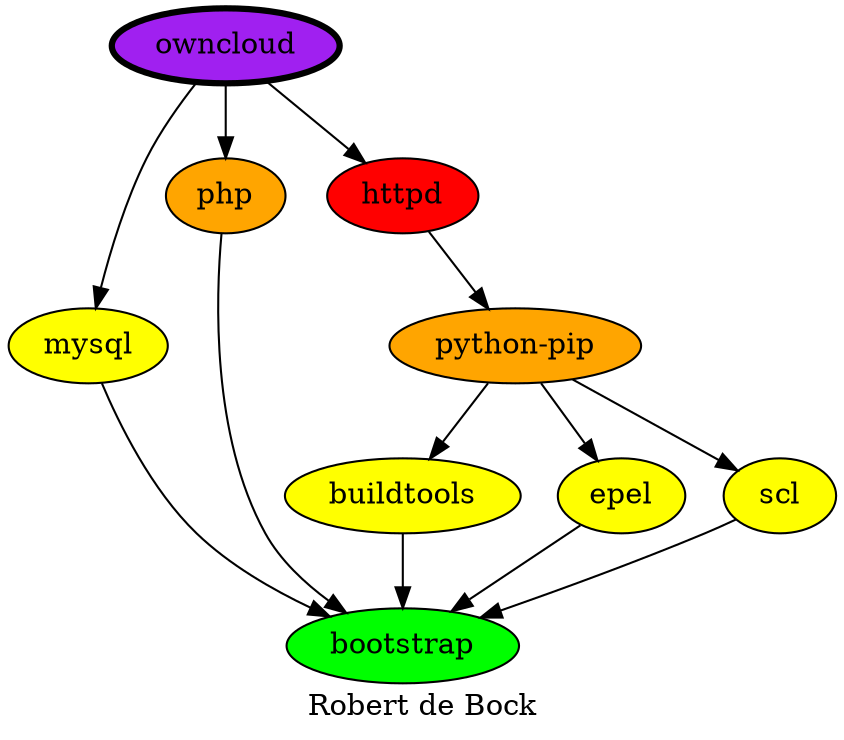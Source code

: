 digraph PhiloDilemma {
  label = "Robert de Bock" ;
  overlap=false
  {
    bootstrap [fillcolor=green style=filled]
    buildtools [fillcolor=yellow style=filled]
    epel [fillcolor=yellow style=filled]
    mysql [fillcolor=yellow style=filled]
    scl [fillcolor=yellow style=filled]
    "python-pip" [fillcolor=orange style=filled]
    php [fillcolor=orange style=filled]
    httpd [fillcolor=red style=filled]
    owncloud [fillcolor=purple style=filled penwidth=3]
  }
  {buildtools epel mysql php scl} -> bootstrap
  "python-pip" -> {buildtools epel scl}
  httpd -> "python-pip"
  owncloud -> {httpd mysql php}
}
